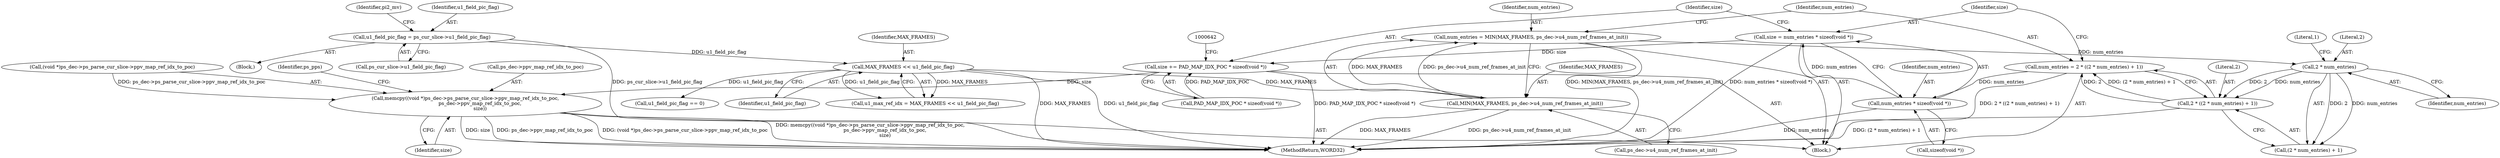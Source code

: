 digraph "0_Android_943323f1d9d3dd5c2634deb26cbe72343ca6b3db_2@integer" {
"1000628" [label="(Call,size = num_entries * sizeof(void *))"];
"1000630" [label="(Call,num_entries * sizeof(void *))"];
"1000619" [label="(Call,num_entries = 2 * ((2 * num_entries) + 1))"];
"1000621" [label="(Call,2 * ((2 * num_entries) + 1))"];
"1000624" [label="(Call,2 * num_entries)"];
"1000612" [label="(Call,num_entries = MIN(MAX_FRAMES, ps_dec->u4_num_ref_frames_at_init))"];
"1000614" [label="(Call,MIN(MAX_FRAMES, ps_dec->u4_num_ref_frames_at_init))"];
"1000269" [label="(Call,MAX_FRAMES << u1_field_pic_flag)"];
"1000162" [label="(Call,u1_field_pic_flag = ps_cur_slice->u1_field_pic_flag)"];
"1000634" [label="(Call,size += PAD_MAP_IDX_POC * sizeof(void *))"];
"1000640" [label="(Call,memcpy((void *)ps_dec->ps_parse_cur_slice->ppv_map_ref_idx_to_poc,\n                   ps_dec->ppv_map_ref_idx_to_poc,\n                   size))"];
"1000613" [label="(Identifier,num_entries)"];
"1000630" [label="(Call,num_entries * sizeof(void *))"];
"1000624" [label="(Call,2 * num_entries)"];
"1000627" [label="(Literal,1)"];
"1000612" [label="(Call,num_entries = MIN(MAX_FRAMES, ps_dec->u4_num_ref_frames_at_init))"];
"1000269" [label="(Call,MAX_FRAMES << u1_field_pic_flag)"];
"1000163" [label="(Identifier,u1_field_pic_flag)"];
"1000651" [label="(Identifier,size)"];
"1000623" [label="(Call,(2 * num_entries) + 1)"];
"1000615" [label="(Identifier,MAX_FRAMES)"];
"1000707" [label="(Call,u1_field_pic_flag == 0)"];
"1000609" [label="(Block,)"];
"1000162" [label="(Call,u1_field_pic_flag = ps_cur_slice->u1_field_pic_flag)"];
"1000621" [label="(Call,2 * ((2 * num_entries) + 1))"];
"1000619" [label="(Call,num_entries = 2 * ((2 * num_entries) + 1))"];
"1000636" [label="(Call,PAD_MAP_IDX_POC * sizeof(void *))"];
"1000622" [label="(Literal,2)"];
"1000271" [label="(Identifier,u1_field_pic_flag)"];
"1000620" [label="(Identifier,num_entries)"];
"1000635" [label="(Identifier,size)"];
"1001036" [label="(MethodReturn,WORD32)"];
"1000628" [label="(Call,size = num_entries * sizeof(void *))"];
"1000616" [label="(Call,ps_dec->u4_num_ref_frames_at_init)"];
"1000641" [label="(Call,(void *)ps_dec->ps_parse_cur_slice->ppv_map_ref_idx_to_poc)"];
"1000654" [label="(Identifier,ps_pps)"];
"1000648" [label="(Call,ps_dec->ppv_map_ref_idx_to_poc)"];
"1000625" [label="(Literal,2)"];
"1000174" [label="(Identifier,pi2_mv)"];
"1000121" [label="(Block,)"];
"1000270" [label="(Identifier,MAX_FRAMES)"];
"1000614" [label="(Call,MIN(MAX_FRAMES, ps_dec->u4_num_ref_frames_at_init))"];
"1000164" [label="(Call,ps_cur_slice->u1_field_pic_flag)"];
"1000632" [label="(Call,sizeof(void *))"];
"1000631" [label="(Identifier,num_entries)"];
"1000626" [label="(Identifier,num_entries)"];
"1000267" [label="(Call,u1_max_ref_idx = MAX_FRAMES << u1_field_pic_flag)"];
"1000640" [label="(Call,memcpy((void *)ps_dec->ps_parse_cur_slice->ppv_map_ref_idx_to_poc,\n                   ps_dec->ppv_map_ref_idx_to_poc,\n                   size))"];
"1000629" [label="(Identifier,size)"];
"1000634" [label="(Call,size += PAD_MAP_IDX_POC * sizeof(void *))"];
"1000628" -> "1000609"  [label="AST: "];
"1000628" -> "1000630"  [label="CFG: "];
"1000629" -> "1000628"  [label="AST: "];
"1000630" -> "1000628"  [label="AST: "];
"1000635" -> "1000628"  [label="CFG: "];
"1000628" -> "1001036"  [label="DDG: num_entries * sizeof(void *)"];
"1000630" -> "1000628"  [label="DDG: num_entries"];
"1000628" -> "1000634"  [label="DDG: size"];
"1000630" -> "1000632"  [label="CFG: "];
"1000631" -> "1000630"  [label="AST: "];
"1000632" -> "1000630"  [label="AST: "];
"1000630" -> "1001036"  [label="DDG: num_entries"];
"1000619" -> "1000630"  [label="DDG: num_entries"];
"1000619" -> "1000609"  [label="AST: "];
"1000619" -> "1000621"  [label="CFG: "];
"1000620" -> "1000619"  [label="AST: "];
"1000621" -> "1000619"  [label="AST: "];
"1000629" -> "1000619"  [label="CFG: "];
"1000619" -> "1001036"  [label="DDG: 2 * ((2 * num_entries) + 1)"];
"1000621" -> "1000619"  [label="DDG: 2"];
"1000621" -> "1000619"  [label="DDG: (2 * num_entries) + 1"];
"1000621" -> "1000623"  [label="CFG: "];
"1000622" -> "1000621"  [label="AST: "];
"1000623" -> "1000621"  [label="AST: "];
"1000621" -> "1001036"  [label="DDG: (2 * num_entries) + 1"];
"1000624" -> "1000621"  [label="DDG: 2"];
"1000624" -> "1000621"  [label="DDG: num_entries"];
"1000624" -> "1000623"  [label="AST: "];
"1000624" -> "1000626"  [label="CFG: "];
"1000625" -> "1000624"  [label="AST: "];
"1000626" -> "1000624"  [label="AST: "];
"1000627" -> "1000624"  [label="CFG: "];
"1000624" -> "1000623"  [label="DDG: 2"];
"1000624" -> "1000623"  [label="DDG: num_entries"];
"1000612" -> "1000624"  [label="DDG: num_entries"];
"1000612" -> "1000609"  [label="AST: "];
"1000612" -> "1000614"  [label="CFG: "];
"1000613" -> "1000612"  [label="AST: "];
"1000614" -> "1000612"  [label="AST: "];
"1000620" -> "1000612"  [label="CFG: "];
"1000612" -> "1001036"  [label="DDG: MIN(MAX_FRAMES, ps_dec->u4_num_ref_frames_at_init)"];
"1000614" -> "1000612"  [label="DDG: MAX_FRAMES"];
"1000614" -> "1000612"  [label="DDG: ps_dec->u4_num_ref_frames_at_init"];
"1000614" -> "1000616"  [label="CFG: "];
"1000615" -> "1000614"  [label="AST: "];
"1000616" -> "1000614"  [label="AST: "];
"1000614" -> "1001036"  [label="DDG: ps_dec->u4_num_ref_frames_at_init"];
"1000614" -> "1001036"  [label="DDG: MAX_FRAMES"];
"1000269" -> "1000614"  [label="DDG: MAX_FRAMES"];
"1000269" -> "1000267"  [label="AST: "];
"1000269" -> "1000271"  [label="CFG: "];
"1000270" -> "1000269"  [label="AST: "];
"1000271" -> "1000269"  [label="AST: "];
"1000267" -> "1000269"  [label="CFG: "];
"1000269" -> "1001036"  [label="DDG: MAX_FRAMES"];
"1000269" -> "1001036"  [label="DDG: u1_field_pic_flag"];
"1000269" -> "1000267"  [label="DDG: MAX_FRAMES"];
"1000269" -> "1000267"  [label="DDG: u1_field_pic_flag"];
"1000162" -> "1000269"  [label="DDG: u1_field_pic_flag"];
"1000269" -> "1000707"  [label="DDG: u1_field_pic_flag"];
"1000162" -> "1000121"  [label="AST: "];
"1000162" -> "1000164"  [label="CFG: "];
"1000163" -> "1000162"  [label="AST: "];
"1000164" -> "1000162"  [label="AST: "];
"1000174" -> "1000162"  [label="CFG: "];
"1000162" -> "1001036"  [label="DDG: ps_cur_slice->u1_field_pic_flag"];
"1000634" -> "1000609"  [label="AST: "];
"1000634" -> "1000636"  [label="CFG: "];
"1000635" -> "1000634"  [label="AST: "];
"1000636" -> "1000634"  [label="AST: "];
"1000642" -> "1000634"  [label="CFG: "];
"1000634" -> "1001036"  [label="DDG: PAD_MAP_IDX_POC * sizeof(void *)"];
"1000636" -> "1000634"  [label="DDG: PAD_MAP_IDX_POC"];
"1000634" -> "1000640"  [label="DDG: size"];
"1000640" -> "1000609"  [label="AST: "];
"1000640" -> "1000651"  [label="CFG: "];
"1000641" -> "1000640"  [label="AST: "];
"1000648" -> "1000640"  [label="AST: "];
"1000651" -> "1000640"  [label="AST: "];
"1000654" -> "1000640"  [label="CFG: "];
"1000640" -> "1001036"  [label="DDG: (void *)ps_dec->ps_parse_cur_slice->ppv_map_ref_idx_to_poc"];
"1000640" -> "1001036"  [label="DDG: memcpy((void *)ps_dec->ps_parse_cur_slice->ppv_map_ref_idx_to_poc,\n                   ps_dec->ppv_map_ref_idx_to_poc,\n                   size)"];
"1000640" -> "1001036"  [label="DDG: size"];
"1000640" -> "1001036"  [label="DDG: ps_dec->ppv_map_ref_idx_to_poc"];
"1000641" -> "1000640"  [label="DDG: ps_dec->ps_parse_cur_slice->ppv_map_ref_idx_to_poc"];
}
